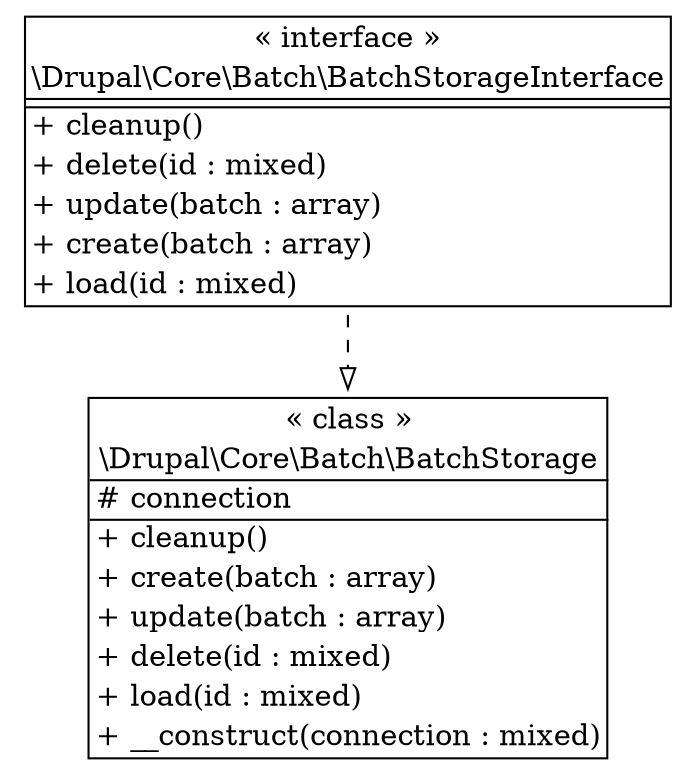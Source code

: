 digraph "Class Diagram" {
  node [shape=plaintext]
  "\\Drupal\\Core\\Batch\\BatchStorage" [
    label=<
<table border="1" cellpadding="2" cellspacing="0" cellborder="0">
<tr><td align="center">&laquo; class &raquo;</td></tr>
<tr><td align="center" title="class BatchStorage">\\Drupal\\Core\\Batch\\BatchStorage</td></tr><hr />
<tr><td align="left" title="protected connection"># connection</td></tr>
<hr />
<tr><td align="left" title="public cleanup">+ cleanup()</td></tr>
<tr><td align="left" title="public create">+ create(batch : array)</td></tr>
<tr><td align="left" title="public update">+ update(batch : array)</td></tr>
<tr><td align="left" title="public delete">+ delete(id : mixed)</td></tr>
<tr><td align="left" title="public load">+ load(id : mixed)</td></tr>
<tr><td align="left" title="public __construct">+ __construct(connection : mixed)</td></tr>
</table>
  >
  ];
  "\\Drupal\\Core\\Batch\\BatchStorageInterface" [
    label=<
<table border="1" cellpadding="2" cellspacing="0" cellborder="0">
<tr><td align="center">&laquo; interface &raquo;</td></tr>
<tr><td align="center" title="interface BatchStorageInterface">\\Drupal\\Core\\Batch\\BatchStorageInterface</td></tr><hr />
<tr><td></td></tr>
<hr />
<tr><td align="left" title="public cleanup">+ cleanup()</td></tr>
<tr><td align="left" title="public delete">+ delete(id : mixed)</td></tr>
<tr><td align="left" title="public update">+ update(batch : array)</td></tr>
<tr><td align="left" title="public create">+ create(batch : array)</td></tr>
<tr><td align="left" title="public load">+ load(id : mixed)</td></tr>
</table>
  >
  ];
"\\Drupal\\Core\\Batch\\BatchStorageInterface" -> "\\Drupal\\Core\\Batch\\BatchStorage" [arrowhead="empty" style="dashed"];

}